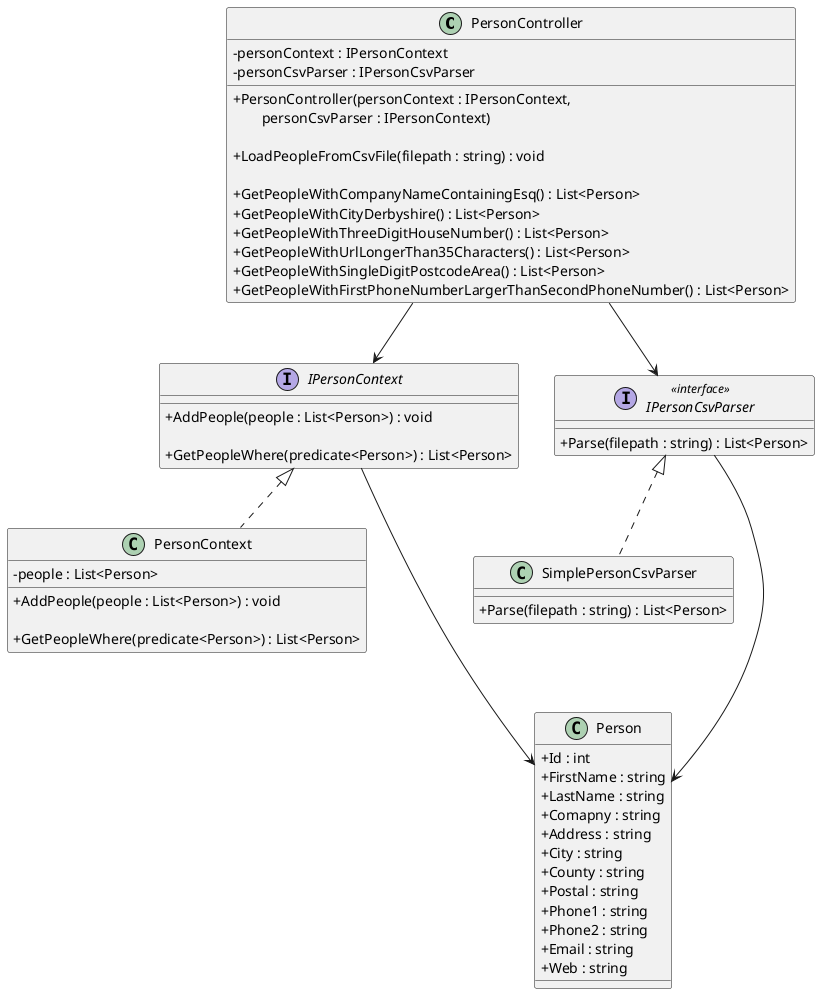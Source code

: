 @startuml "PersonApp"
skinparam ClassAttributeIconSize 0

class PersonController {
    - personContext : IPersonContext
    - personCsvParser : IPersonCsvParser

    + PersonController(personContext : IPersonContext, \n\
        personCsvParser : IPersonContext)

    + LoadPeopleFromCsvFile(filepath : string) : void

    + GetPeopleWithCompanyNameContainingEsq() : List<Person>
    + GetPeopleWithCityDerbyshire() : List<Person>
    + GetPeopleWithThreeDigitHouseNumber() : List<Person>
    + GetPeopleWithUrlLongerThan35Characters() : List<Person>
    + GetPeopleWithSingleDigitPostcodeArea() : List<Person>
    + GetPeopleWithFirstPhoneNumberLargerThanSecondPhoneNumber() : List<Person>
}

interface IPersonContext {
    + AddPeople(people : List<Person>) : void
    
    + GetPeopleWhere(predicate<Person>) : List<Person>
}

class PersonContext {
    - people : List<Person>

    + AddPeople(people : List<Person>) : void
    
    + GetPeopleWhere(predicate<Person>) : List<Person>
}

interface IPersonCsvParser <<interface>> {
    + Parse(filepath : string) : List<Person>
}

class SimplePersonCsvParser {
    + Parse(filepath : string) : List<Person>
}

class Person {
    + Id : int
    + FirstName : string
    + LastName : string
    + Comapny : string
    + Address : string
    + City : string
    + County : string
    + Postal : string
    + Phone1 : string
    + Phone2 : string
    + Email : string
    + Web : string
}

PersonController --> IPersonContext
PersonController --> IPersonCsvParser

IPersonContext <|.. PersonContext
IPersonContext ---> Person

IPersonCsvParser <|.. SimplePersonCsvParser
IPersonCsvParser ---> Person

@enduml